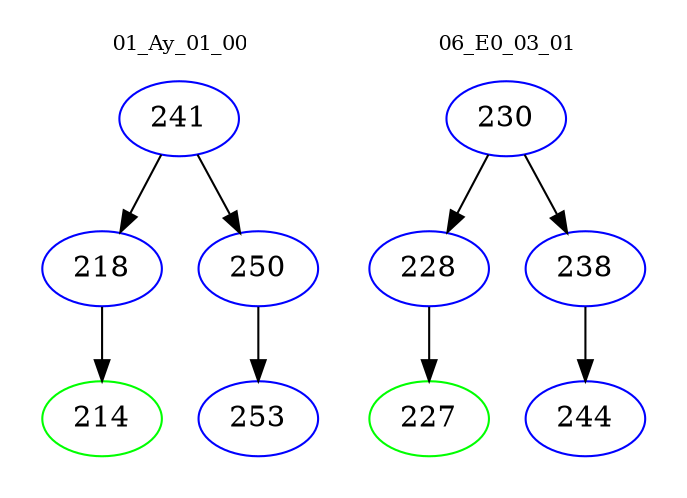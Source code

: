digraph{
subgraph cluster_0 {
color = white
label = "01_Ay_01_00";
fontsize=10;
T0_241 [label="241", color="blue"]
T0_241 -> T0_218 [color="black"]
T0_218 [label="218", color="blue"]
T0_218 -> T0_214 [color="black"]
T0_214 [label="214", color="green"]
T0_241 -> T0_250 [color="black"]
T0_250 [label="250", color="blue"]
T0_250 -> T0_253 [color="black"]
T0_253 [label="253", color="blue"]
}
subgraph cluster_1 {
color = white
label = "06_E0_03_01";
fontsize=10;
T1_230 [label="230", color="blue"]
T1_230 -> T1_228 [color="black"]
T1_228 [label="228", color="blue"]
T1_228 -> T1_227 [color="black"]
T1_227 [label="227", color="green"]
T1_230 -> T1_238 [color="black"]
T1_238 [label="238", color="blue"]
T1_238 -> T1_244 [color="black"]
T1_244 [label="244", color="blue"]
}
}
